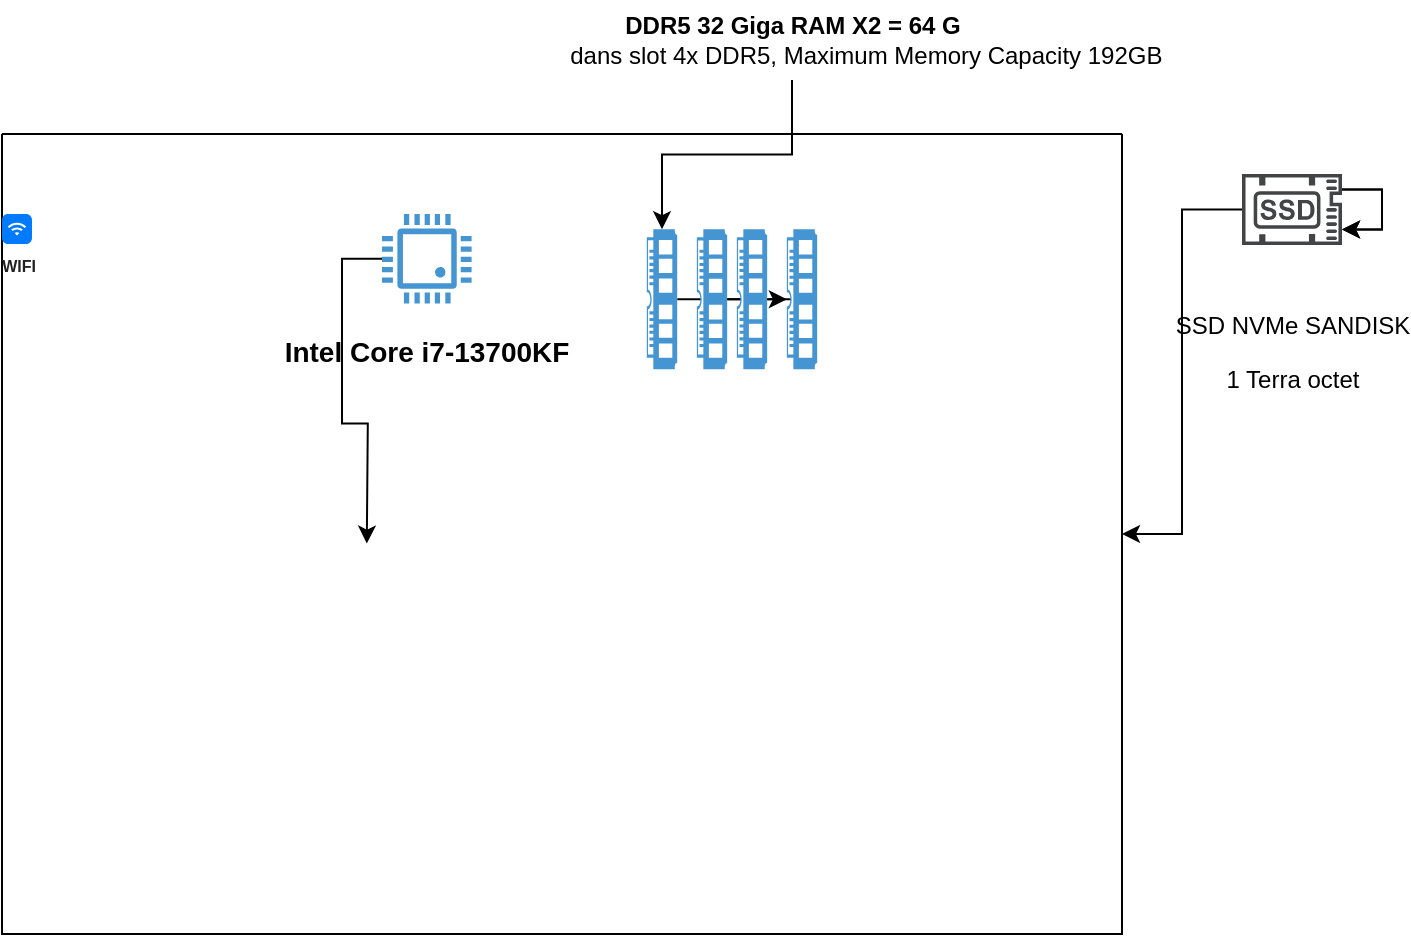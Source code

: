 <mxfile version="22.1.5" type="github">
  <diagram name="Page-1" id="HAKWRPtFKpujEKmy2k8a">
    <mxGraphModel dx="1191" dy="614" grid="1" gridSize="10" guides="1" tooltips="1" connect="1" arrows="1" fold="1" page="1" pageScale="1" pageWidth="827" pageHeight="1169" math="0" shadow="0">
      <root>
        <mxCell id="0" />
        <mxCell id="1" parent="0" />
        <mxCell id="TAzVSUXhQpux9r2QWeHI-1" value="" style="swimlane;startSize=0;" vertex="1" parent="1">
          <mxGeometry x="120" y="90" width="560" height="400" as="geometry" />
        </mxCell>
        <mxCell id="TAzVSUXhQpux9r2QWeHI-2" value="&lt;b&gt;WIFI&lt;/b&gt;" style="html=1;strokeWidth=1;shadow=0;dashed=0;shape=mxgraph.ios7.misc.wifi;fillColor=#007AFF;strokeColor=none;buttonText=;strokeColor2=#222222;fontColor=#222222;fontSize=8;verticalLabelPosition=bottom;verticalAlign=top;align=center;sketch=0;" vertex="1" parent="TAzVSUXhQpux9r2QWeHI-1">
          <mxGeometry y="40" width="15" height="15" as="geometry" />
        </mxCell>
        <mxCell id="TAzVSUXhQpux9r2QWeHI-16" value="" style="edgeStyle=orthogonalEdgeStyle;rounded=0;orthogonalLoop=1;jettySize=auto;html=1;" edge="1" parent="TAzVSUXhQpux9r2QWeHI-1" source="TAzVSUXhQpux9r2QWeHI-3">
          <mxGeometry relative="1" as="geometry">
            <mxPoint x="182.4" y="204.8" as="targetPoint" />
          </mxGeometry>
        </mxCell>
        <mxCell id="TAzVSUXhQpux9r2QWeHI-3" value="&lt;h1 style=&quot;font-size: 14px;&quot; class=&quot;title-1&quot;&gt;Intel Core i7-13700KF&lt;/h1&gt;&lt;h2 style=&quot;font-size: 10px;&quot;&gt;&lt;/h2&gt;" style="pointerEvents=1;shadow=0;dashed=0;html=1;strokeColor=none;fillColor=#4495D1;labelPosition=center;verticalLabelPosition=bottom;verticalAlign=top;align=center;outlineConnect=0;shape=mxgraph.veeam.cpu;" vertex="1" parent="TAzVSUXhQpux9r2QWeHI-1">
          <mxGeometry x="190" y="40" width="44.8" height="44.8" as="geometry" />
        </mxCell>
        <mxCell id="TAzVSUXhQpux9r2QWeHI-26" value="" style="edgeStyle=orthogonalEdgeStyle;rounded=0;orthogonalLoop=1;jettySize=auto;html=1;" edge="1" parent="TAzVSUXhQpux9r2QWeHI-1" source="TAzVSUXhQpux9r2QWeHI-4" target="TAzVSUXhQpux9r2QWeHI-23">
          <mxGeometry relative="1" as="geometry" />
        </mxCell>
        <mxCell id="TAzVSUXhQpux9r2QWeHI-4" value="" style="pointerEvents=1;shadow=0;dashed=0;html=1;strokeColor=none;fillColor=#4495D1;labelPosition=center;verticalLabelPosition=bottom;verticalAlign=top;align=center;outlineConnect=0;shape=mxgraph.veeam.ram;rotation=90;" vertex="1" parent="TAzVSUXhQpux9r2QWeHI-1">
          <mxGeometry x="295" y="75" width="70" height="15.2" as="geometry" />
        </mxCell>
        <mxCell id="TAzVSUXhQpux9r2QWeHI-22" value="" style="edgeStyle=orthogonalEdgeStyle;rounded=0;orthogonalLoop=1;jettySize=auto;html=1;" edge="1" parent="TAzVSUXhQpux9r2QWeHI-1" source="TAzVSUXhQpux9r2QWeHI-5" target="TAzVSUXhQpux9r2QWeHI-21">
          <mxGeometry relative="1" as="geometry" />
        </mxCell>
        <mxCell id="TAzVSUXhQpux9r2QWeHI-5" value="" style="pointerEvents=1;shadow=0;dashed=0;html=1;strokeColor=none;fillColor=#4495D1;labelPosition=center;verticalLabelPosition=bottom;verticalAlign=top;align=center;outlineConnect=0;shape=mxgraph.veeam.ram;rotation=90;" vertex="1" parent="TAzVSUXhQpux9r2QWeHI-1">
          <mxGeometry x="320" y="75.05" width="70" height="15.15" as="geometry" />
        </mxCell>
        <mxCell id="TAzVSUXhQpux9r2QWeHI-24" value="" style="edgeStyle=orthogonalEdgeStyle;rounded=0;orthogonalLoop=1;jettySize=auto;html=1;" edge="1" parent="TAzVSUXhQpux9r2QWeHI-1" source="TAzVSUXhQpux9r2QWeHI-21" target="TAzVSUXhQpux9r2QWeHI-23">
          <mxGeometry relative="1" as="geometry" />
        </mxCell>
        <mxCell id="TAzVSUXhQpux9r2QWeHI-21" value="" style="pointerEvents=1;shadow=0;dashed=0;html=1;strokeColor=none;fillColor=#4495D1;labelPosition=center;verticalLabelPosition=bottom;verticalAlign=top;align=center;outlineConnect=0;shape=mxgraph.veeam.ram;rotation=90;" vertex="1" parent="TAzVSUXhQpux9r2QWeHI-1">
          <mxGeometry x="340" y="75" width="70" height="15.15" as="geometry" />
        </mxCell>
        <mxCell id="TAzVSUXhQpux9r2QWeHI-23" value="" style="pointerEvents=1;shadow=0;dashed=0;html=1;strokeColor=none;fillColor=#4495D1;labelPosition=center;verticalLabelPosition=bottom;verticalAlign=top;align=center;outlineConnect=0;shape=mxgraph.veeam.ram;rotation=90;" vertex="1" parent="TAzVSUXhQpux9r2QWeHI-1">
          <mxGeometry x="365" y="75.05" width="70" height="15.15" as="geometry" />
        </mxCell>
        <mxCell id="TAzVSUXhQpux9r2QWeHI-9" style="edgeStyle=orthogonalEdgeStyle;rounded=0;orthogonalLoop=1;jettySize=auto;html=1;" edge="1" parent="1" source="TAzVSUXhQpux9r2QWeHI-6" target="TAzVSUXhQpux9r2QWeHI-1">
          <mxGeometry relative="1" as="geometry" />
        </mxCell>
        <mxCell id="TAzVSUXhQpux9r2QWeHI-6" value="&lt;br&gt;&lt;p&gt;SSD NVMe SANDISK&lt;br&gt;&lt;/p&gt;&lt;p&gt;1 Terra octet&lt;br&gt;&lt;/p&gt;&lt;br&gt;" style="sketch=0;pointerEvents=1;shadow=0;dashed=0;html=1;strokeColor=none;fillColor=#434445;aspect=fixed;labelPosition=center;verticalLabelPosition=bottom;verticalAlign=top;align=center;outlineConnect=0;shape=mxgraph.vvd.ssd;" vertex="1" parent="1">
          <mxGeometry x="740" y="110" width="50" height="35.5" as="geometry" />
        </mxCell>
        <mxCell id="TAzVSUXhQpux9r2QWeHI-7" style="edgeStyle=orthogonalEdgeStyle;rounded=0;orthogonalLoop=1;jettySize=auto;html=1;" edge="1" parent="1" source="TAzVSUXhQpux9r2QWeHI-6" target="TAzVSUXhQpux9r2QWeHI-6">
          <mxGeometry relative="1" as="geometry" />
        </mxCell>
        <mxCell id="TAzVSUXhQpux9r2QWeHI-8" style="edgeStyle=orthogonalEdgeStyle;rounded=0;orthogonalLoop=1;jettySize=auto;html=1;" edge="1" parent="1" source="TAzVSUXhQpux9r2QWeHI-6" target="TAzVSUXhQpux9r2QWeHI-6">
          <mxGeometry relative="1" as="geometry" />
        </mxCell>
        <mxCell id="TAzVSUXhQpux9r2QWeHI-20" style="edgeStyle=orthogonalEdgeStyle;rounded=0;orthogonalLoop=1;jettySize=auto;html=1;" edge="1" parent="1" source="TAzVSUXhQpux9r2QWeHI-19" target="TAzVSUXhQpux9r2QWeHI-4">
          <mxGeometry relative="1" as="geometry" />
        </mxCell>
        <mxCell id="TAzVSUXhQpux9r2QWeHI-19" value="&lt;b&gt;DDR5 32 Giga RAM X2 = 64 G&lt;br&gt;&lt;/b&gt;&amp;nbsp;&amp;nbsp;&amp;nbsp;&amp;nbsp;&amp;nbsp;&amp;nbsp;&amp;nbsp;&amp;nbsp;&amp;nbsp;&amp;nbsp;&amp;nbsp;&amp;nbsp;&amp;nbsp;&amp;nbsp;&amp;nbsp;&amp;nbsp;&amp;nbsp;&amp;nbsp;&amp;nbsp;&amp;nbsp;&amp;nbsp; dans slot 4x DDR5, Maximum Memory Capacity 192GB" style="text;html=1;align=center;verticalAlign=middle;resizable=0;points=[];autosize=1;strokeColor=none;fillColor=none;" vertex="1" parent="1">
          <mxGeometry x="320" y="23" width="390" height="40" as="geometry" />
        </mxCell>
      </root>
    </mxGraphModel>
  </diagram>
</mxfile>
